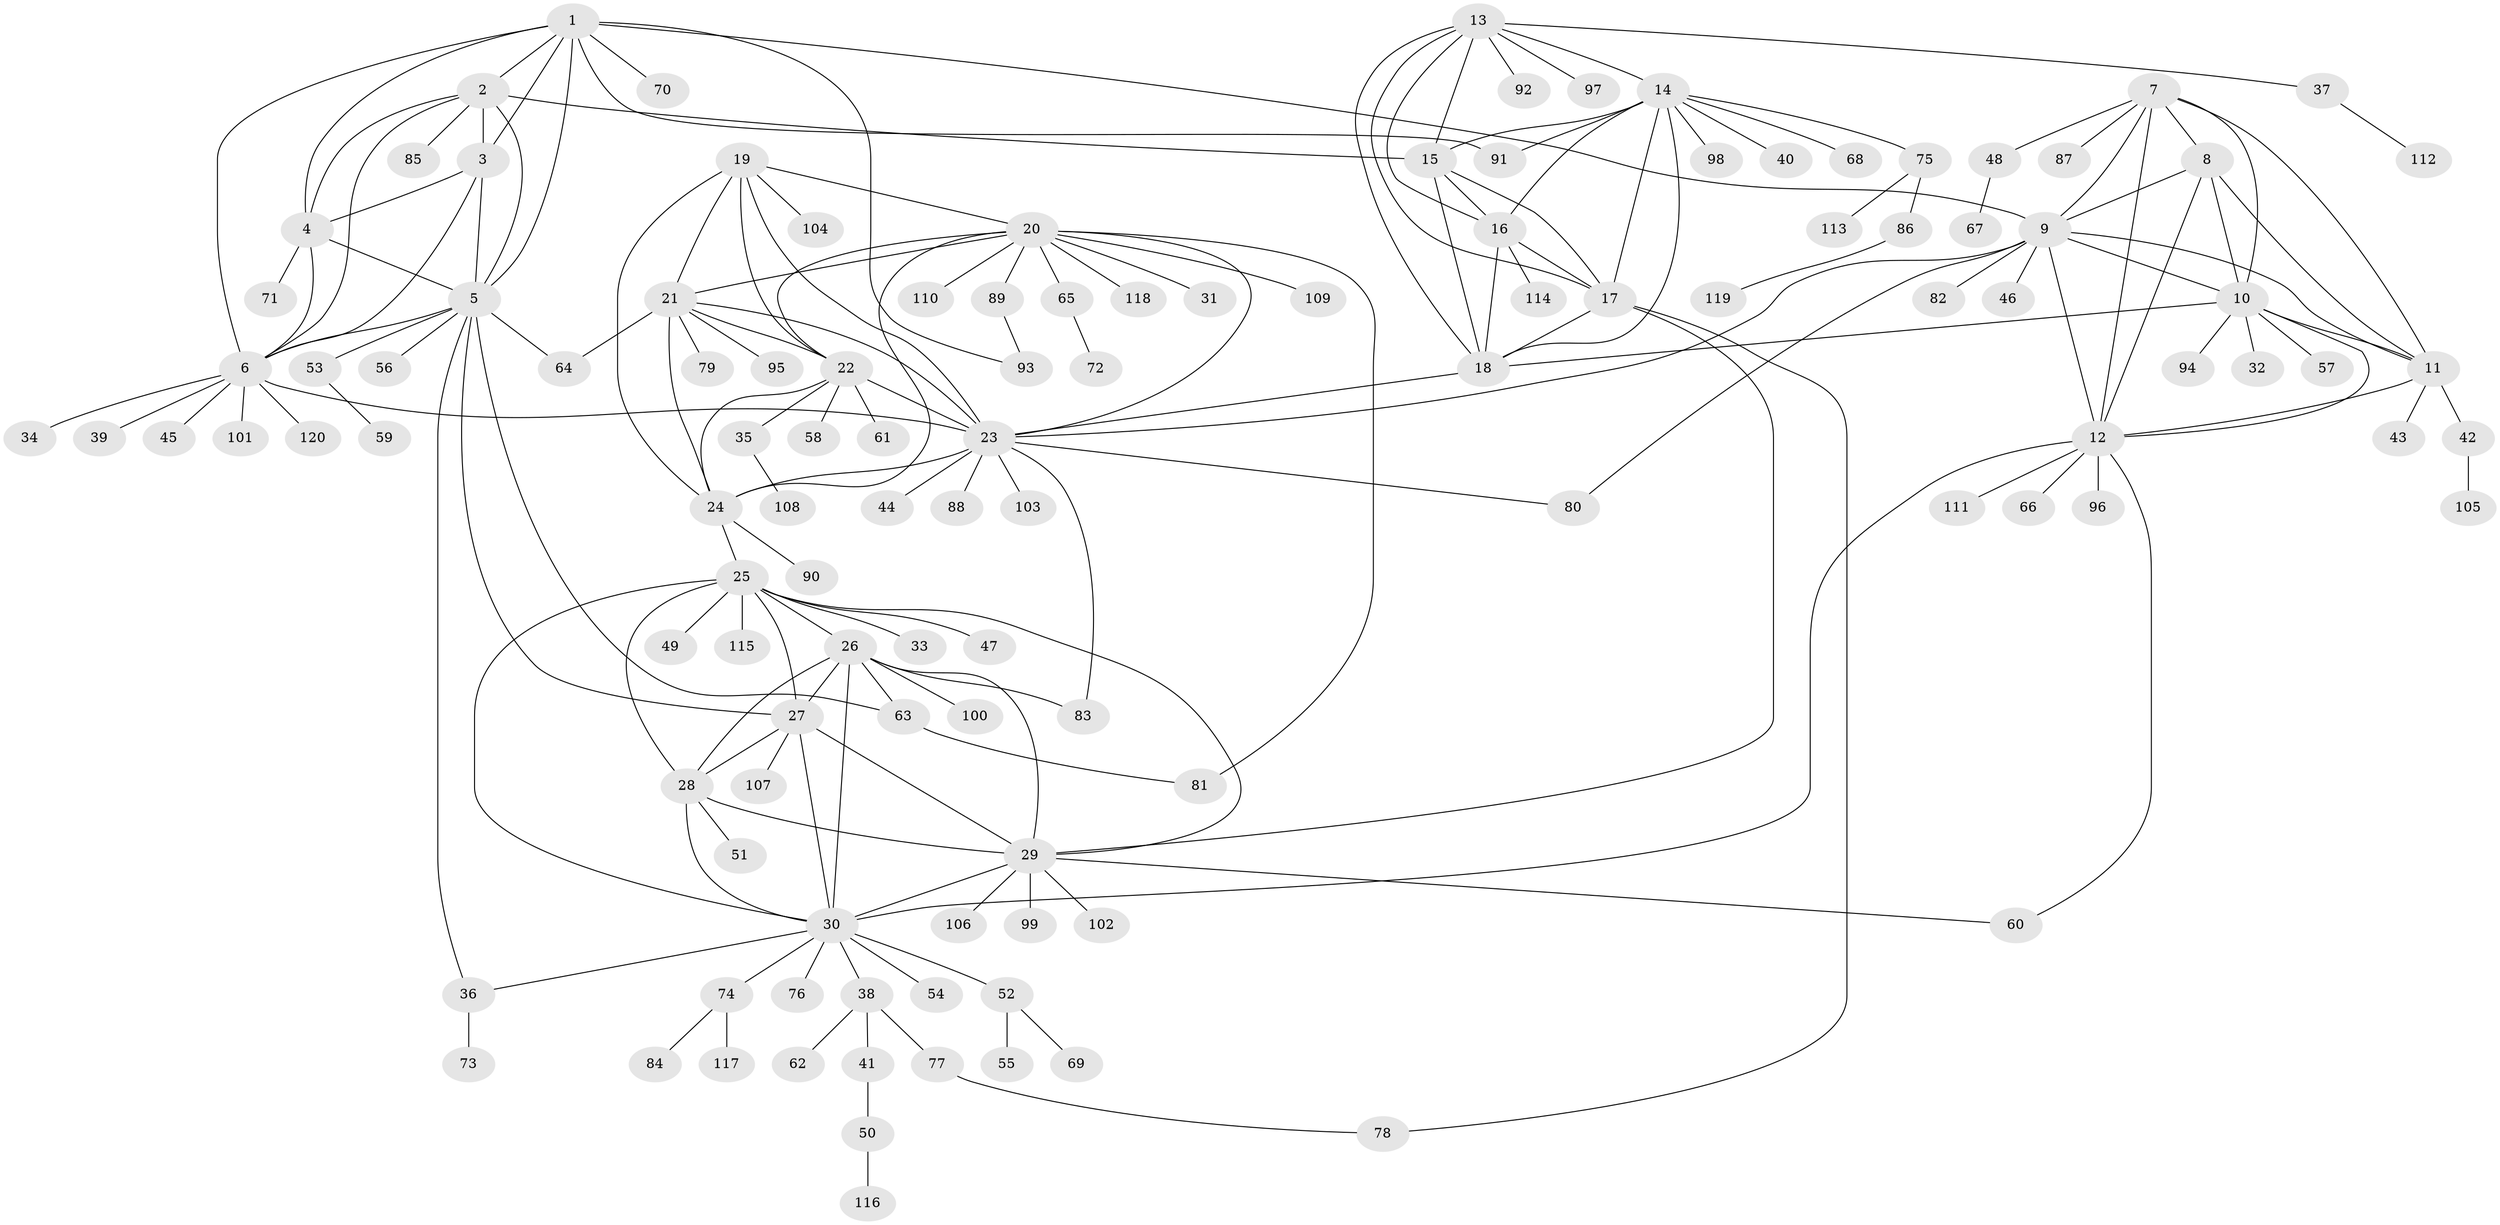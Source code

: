 // Generated by graph-tools (version 1.1) at 2025/11/02/27/25 16:11:37]
// undirected, 120 vertices, 185 edges
graph export_dot {
graph [start="1"]
  node [color=gray90,style=filled];
  1;
  2;
  3;
  4;
  5;
  6;
  7;
  8;
  9;
  10;
  11;
  12;
  13;
  14;
  15;
  16;
  17;
  18;
  19;
  20;
  21;
  22;
  23;
  24;
  25;
  26;
  27;
  28;
  29;
  30;
  31;
  32;
  33;
  34;
  35;
  36;
  37;
  38;
  39;
  40;
  41;
  42;
  43;
  44;
  45;
  46;
  47;
  48;
  49;
  50;
  51;
  52;
  53;
  54;
  55;
  56;
  57;
  58;
  59;
  60;
  61;
  62;
  63;
  64;
  65;
  66;
  67;
  68;
  69;
  70;
  71;
  72;
  73;
  74;
  75;
  76;
  77;
  78;
  79;
  80;
  81;
  82;
  83;
  84;
  85;
  86;
  87;
  88;
  89;
  90;
  91;
  92;
  93;
  94;
  95;
  96;
  97;
  98;
  99;
  100;
  101;
  102;
  103;
  104;
  105;
  106;
  107;
  108;
  109;
  110;
  111;
  112;
  113;
  114;
  115;
  116;
  117;
  118;
  119;
  120;
  1 -- 2;
  1 -- 3;
  1 -- 4;
  1 -- 5;
  1 -- 6;
  1 -- 9;
  1 -- 70;
  1 -- 91;
  1 -- 93;
  2 -- 3;
  2 -- 4;
  2 -- 5;
  2 -- 6;
  2 -- 15;
  2 -- 85;
  3 -- 4;
  3 -- 5;
  3 -- 6;
  4 -- 5;
  4 -- 6;
  4 -- 71;
  5 -- 6;
  5 -- 27;
  5 -- 36;
  5 -- 53;
  5 -- 56;
  5 -- 63;
  5 -- 64;
  6 -- 23;
  6 -- 34;
  6 -- 39;
  6 -- 45;
  6 -- 101;
  6 -- 120;
  7 -- 8;
  7 -- 9;
  7 -- 10;
  7 -- 11;
  7 -- 12;
  7 -- 48;
  7 -- 87;
  8 -- 9;
  8 -- 10;
  8 -- 11;
  8 -- 12;
  9 -- 10;
  9 -- 11;
  9 -- 12;
  9 -- 23;
  9 -- 46;
  9 -- 80;
  9 -- 82;
  10 -- 11;
  10 -- 12;
  10 -- 18;
  10 -- 32;
  10 -- 57;
  10 -- 94;
  11 -- 12;
  11 -- 42;
  11 -- 43;
  12 -- 30;
  12 -- 60;
  12 -- 66;
  12 -- 96;
  12 -- 111;
  13 -- 14;
  13 -- 15;
  13 -- 16;
  13 -- 17;
  13 -- 18;
  13 -- 37;
  13 -- 92;
  13 -- 97;
  14 -- 15;
  14 -- 16;
  14 -- 17;
  14 -- 18;
  14 -- 40;
  14 -- 68;
  14 -- 75;
  14 -- 91;
  14 -- 98;
  15 -- 16;
  15 -- 17;
  15 -- 18;
  16 -- 17;
  16 -- 18;
  16 -- 114;
  17 -- 18;
  17 -- 29;
  17 -- 78;
  18 -- 23;
  19 -- 20;
  19 -- 21;
  19 -- 22;
  19 -- 23;
  19 -- 24;
  19 -- 104;
  20 -- 21;
  20 -- 22;
  20 -- 23;
  20 -- 24;
  20 -- 31;
  20 -- 65;
  20 -- 81;
  20 -- 89;
  20 -- 109;
  20 -- 110;
  20 -- 118;
  21 -- 22;
  21 -- 23;
  21 -- 24;
  21 -- 64;
  21 -- 79;
  21 -- 95;
  22 -- 23;
  22 -- 24;
  22 -- 35;
  22 -- 58;
  22 -- 61;
  23 -- 24;
  23 -- 44;
  23 -- 80;
  23 -- 83;
  23 -- 88;
  23 -- 103;
  24 -- 25;
  24 -- 90;
  25 -- 26;
  25 -- 27;
  25 -- 28;
  25 -- 29;
  25 -- 30;
  25 -- 33;
  25 -- 47;
  25 -- 49;
  25 -- 115;
  26 -- 27;
  26 -- 28;
  26 -- 29;
  26 -- 30;
  26 -- 63;
  26 -- 83;
  26 -- 100;
  27 -- 28;
  27 -- 29;
  27 -- 30;
  27 -- 107;
  28 -- 29;
  28 -- 30;
  28 -- 51;
  29 -- 30;
  29 -- 60;
  29 -- 99;
  29 -- 102;
  29 -- 106;
  30 -- 36;
  30 -- 38;
  30 -- 52;
  30 -- 54;
  30 -- 74;
  30 -- 76;
  35 -- 108;
  36 -- 73;
  37 -- 112;
  38 -- 41;
  38 -- 62;
  38 -- 77;
  41 -- 50;
  42 -- 105;
  48 -- 67;
  50 -- 116;
  52 -- 55;
  52 -- 69;
  53 -- 59;
  63 -- 81;
  65 -- 72;
  74 -- 84;
  74 -- 117;
  75 -- 86;
  75 -- 113;
  77 -- 78;
  86 -- 119;
  89 -- 93;
}
